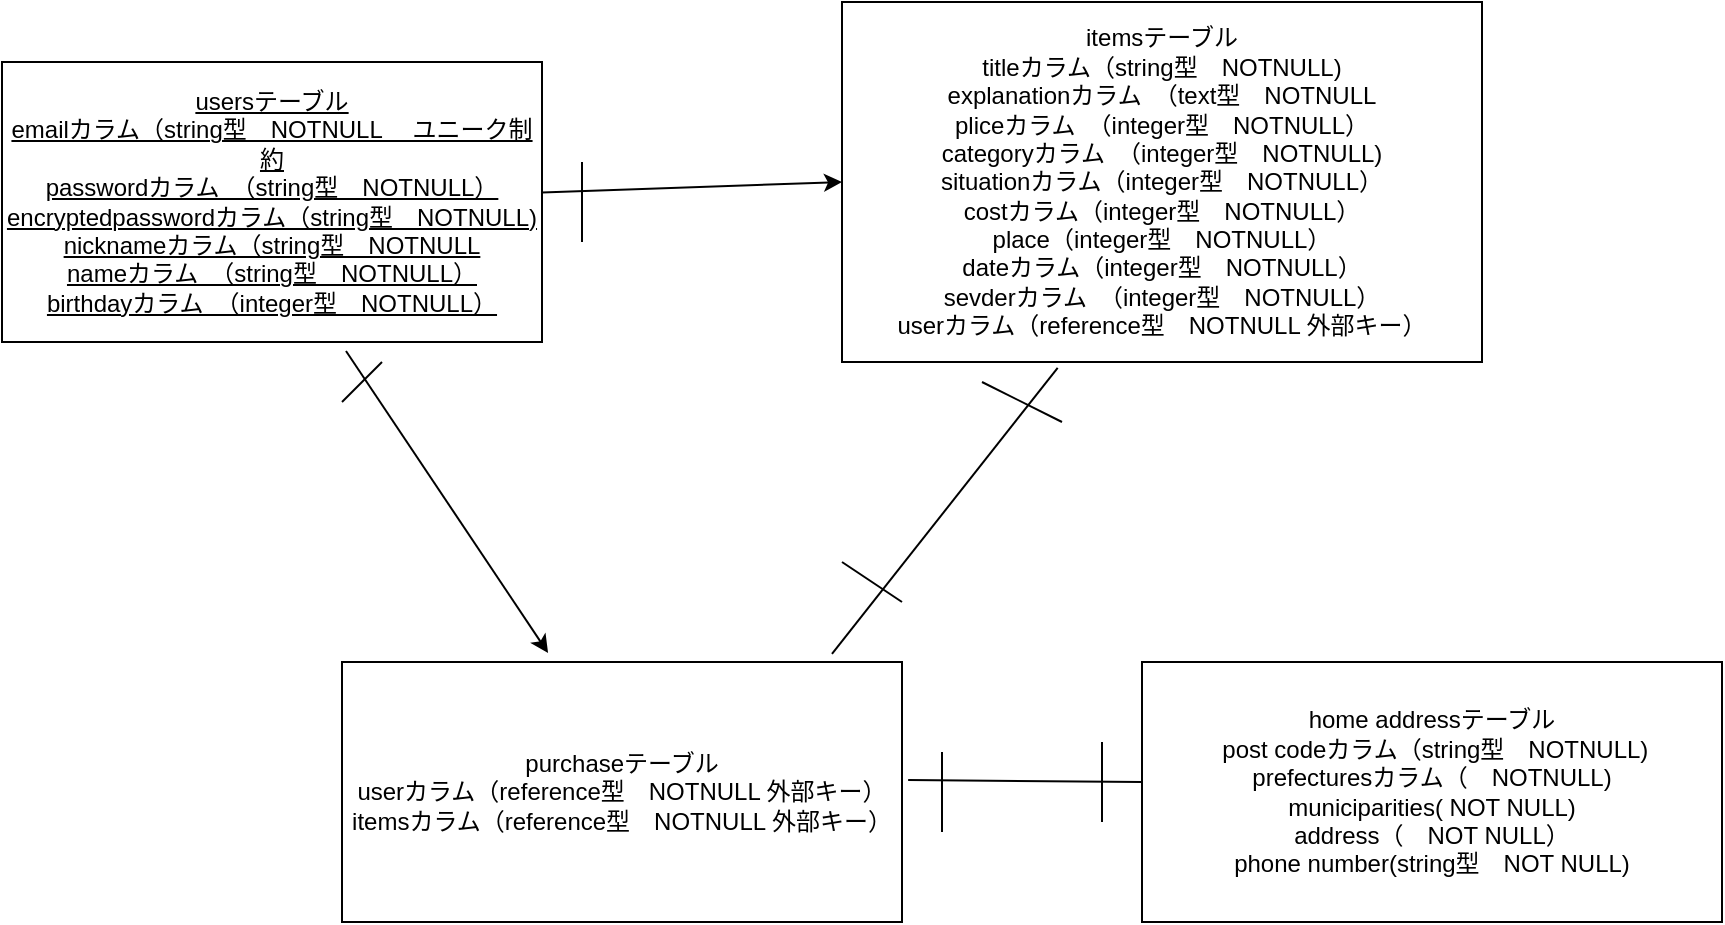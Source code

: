 <mxfile>
    <diagram id="rsiX2Q-utNPG2gPqwVrs" name="ページ1">
        <mxGraphModel dx="968" dy="680" grid="1" gridSize="10" guides="1" tooltips="1" connect="1" arrows="1" fold="1" page="1" pageScale="1" pageWidth="827" pageHeight="1169" math="0" shadow="0">
            <root>
                <mxCell id="0"/>
                <mxCell id="1" parent="0"/>
                <mxCell id="6" style="edgeStyle=none;html=1;entryX=0;entryY=0.5;entryDx=0;entryDy=0;" edge="1" parent="1" source="2" target="3">
                    <mxGeometry relative="1" as="geometry"/>
                </mxCell>
                <mxCell id="2" value="&lt;u&gt;usersテーブル&lt;br&gt;emailカラム（string型　NOTNULL 　ユニーク制約&lt;br&gt;passwordカラム　（string型　NOTNULL）&lt;br&gt;encryptedpasswordカラム（string型　NOTNULL)&lt;br&gt;nicknameカラム（string型　NOTNULL&lt;br&gt;nameカラム　（string型　NOTNULL）&lt;br&gt;birthdayカラム　（integer型　NOTNULL）&lt;br&gt;&lt;/u&gt;" style="rounded=0;whiteSpace=wrap;html=1;" vertex="1" parent="1">
                    <mxGeometry x="60" y="120" width="270" height="140" as="geometry"/>
                </mxCell>
                <mxCell id="3" value="itemsテーブル&lt;br&gt;titleカラム（string型　NOTNULL)&lt;br&gt;explanationカラム　（text型　NOTNULL&lt;br&gt;pliceカラム　（integer型　NOTNULL）&lt;br&gt;categoryカラム　（integer型&lt;span&gt;　NOTNULL)&lt;/span&gt;&lt;br&gt;situationカラム（integer型　NOTNULL）&lt;br&gt;costカラム（integer型　NOTNULL）&lt;br&gt;place（integer型　NOTNULL）&lt;br&gt;dateカラム（integer型　NOTNULL）&lt;br&gt;sevderカラム　（integer型　NOTNULL）&lt;br&gt;userカラム（reference型　NOTNULL 外部キー）" style="rounded=0;whiteSpace=wrap;html=1;" vertex="1" parent="1">
                    <mxGeometry x="480" y="90" width="320" height="180" as="geometry"/>
                </mxCell>
                <mxCell id="4" value="&lt;span&gt;purchaseテーブル&lt;/span&gt;&lt;br&gt;&lt;span&gt;userカラム（reference型　NOTNULL 外部キー）&lt;/span&gt;&lt;br&gt;&lt;span&gt;itemsカラム（reference型　NOTNULL 外部キー）&lt;/span&gt;" style="rounded=0;whiteSpace=wrap;html=1;" vertex="1" parent="1">
                    <mxGeometry x="230" y="420" width="280" height="130" as="geometry"/>
                </mxCell>
                <mxCell id="5" value="&lt;span&gt;home addressテーブル&lt;/span&gt;&lt;br&gt;&lt;span&gt;&amp;nbsp;post codeカラム（string型　NOTNULL)&lt;/span&gt;&lt;br&gt;&lt;span&gt;prefecturesカラム（　NOTNULL)&lt;/span&gt;&lt;br&gt;&lt;span&gt;municiparities( NOT NULL)&lt;/span&gt;&lt;br&gt;&lt;span&gt;address（　NOT NULL）&lt;/span&gt;&lt;br&gt;&lt;span&gt;phone number(string型　NOT NULL)&lt;/span&gt;" style="rounded=0;whiteSpace=wrap;html=1;" vertex="1" parent="1">
                    <mxGeometry x="630" y="420" width="290" height="130" as="geometry"/>
                </mxCell>
                <mxCell id="7" value="" style="endArrow=none;html=1;rounded=0;" edge="1" parent="1">
                    <mxGeometry relative="1" as="geometry">
                        <mxPoint x="350" y="210" as="sourcePoint"/>
                        <mxPoint x="350" y="170" as="targetPoint"/>
                    </mxGeometry>
                </mxCell>
                <mxCell id="8" value="" style="endArrow=none;html=1;entryX=0.337;entryY=1.016;entryDx=0;entryDy=0;entryPerimeter=0;exitX=0.875;exitY=-0.031;exitDx=0;exitDy=0;exitPerimeter=0;" edge="1" parent="1" source="4" target="3">
                    <mxGeometry width="50" height="50" relative="1" as="geometry">
                        <mxPoint x="470" y="350" as="sourcePoint"/>
                        <mxPoint x="520" y="300" as="targetPoint"/>
                        <Array as="points"/>
                    </mxGeometry>
                </mxCell>
                <mxCell id="9" value="" style="endArrow=none;html=1;" edge="1" parent="1">
                    <mxGeometry width="50" height="50" relative="1" as="geometry">
                        <mxPoint x="590" y="300" as="sourcePoint"/>
                        <mxPoint x="550" y="280" as="targetPoint"/>
                        <Array as="points"/>
                    </mxGeometry>
                </mxCell>
                <mxCell id="10" value="" style="endArrow=none;html=1;" edge="1" parent="1">
                    <mxGeometry width="50" height="50" relative="1" as="geometry">
                        <mxPoint x="480" y="370" as="sourcePoint"/>
                        <mxPoint x="510" y="390" as="targetPoint"/>
                    </mxGeometry>
                </mxCell>
                <mxCell id="12" value="" style="endArrow=classic;html=1;entryX=0.368;entryY=-0.035;entryDx=0;entryDy=0;entryPerimeter=0;exitX=0.637;exitY=1.032;exitDx=0;exitDy=0;exitPerimeter=0;" edge="1" parent="1" source="2" target="4">
                    <mxGeometry width="50" height="50" relative="1" as="geometry">
                        <mxPoint x="240" y="270" as="sourcePoint"/>
                        <mxPoint x="310" y="270" as="targetPoint"/>
                        <Array as="points"/>
                    </mxGeometry>
                </mxCell>
                <mxCell id="13" value="" style="endArrow=none;html=1;" edge="1" parent="1">
                    <mxGeometry width="50" height="50" relative="1" as="geometry">
                        <mxPoint x="230" y="290" as="sourcePoint"/>
                        <mxPoint x="250" y="270" as="targetPoint"/>
                    </mxGeometry>
                </mxCell>
                <mxCell id="14" value="" style="endArrow=none;html=1;rounded=0;exitX=1.011;exitY=0.454;exitDx=0;exitDy=0;exitPerimeter=0;" edge="1" parent="1" source="4">
                    <mxGeometry relative="1" as="geometry">
                        <mxPoint x="520" y="480" as="sourcePoint"/>
                        <mxPoint x="630" y="480" as="targetPoint"/>
                    </mxGeometry>
                </mxCell>
                <mxCell id="15" value="" style="endArrow=none;html=1;" edge="1" parent="1">
                    <mxGeometry width="50" height="50" relative="1" as="geometry">
                        <mxPoint x="530" y="505" as="sourcePoint"/>
                        <mxPoint x="530" y="465" as="targetPoint"/>
                    </mxGeometry>
                </mxCell>
                <mxCell id="16" value="" style="endArrow=none;html=1;" edge="1" parent="1">
                    <mxGeometry width="50" height="50" relative="1" as="geometry">
                        <mxPoint x="610" y="500" as="sourcePoint"/>
                        <mxPoint x="610" y="460" as="targetPoint"/>
                    </mxGeometry>
                </mxCell>
            </root>
        </mxGraphModel>
    </diagram>
</mxfile>